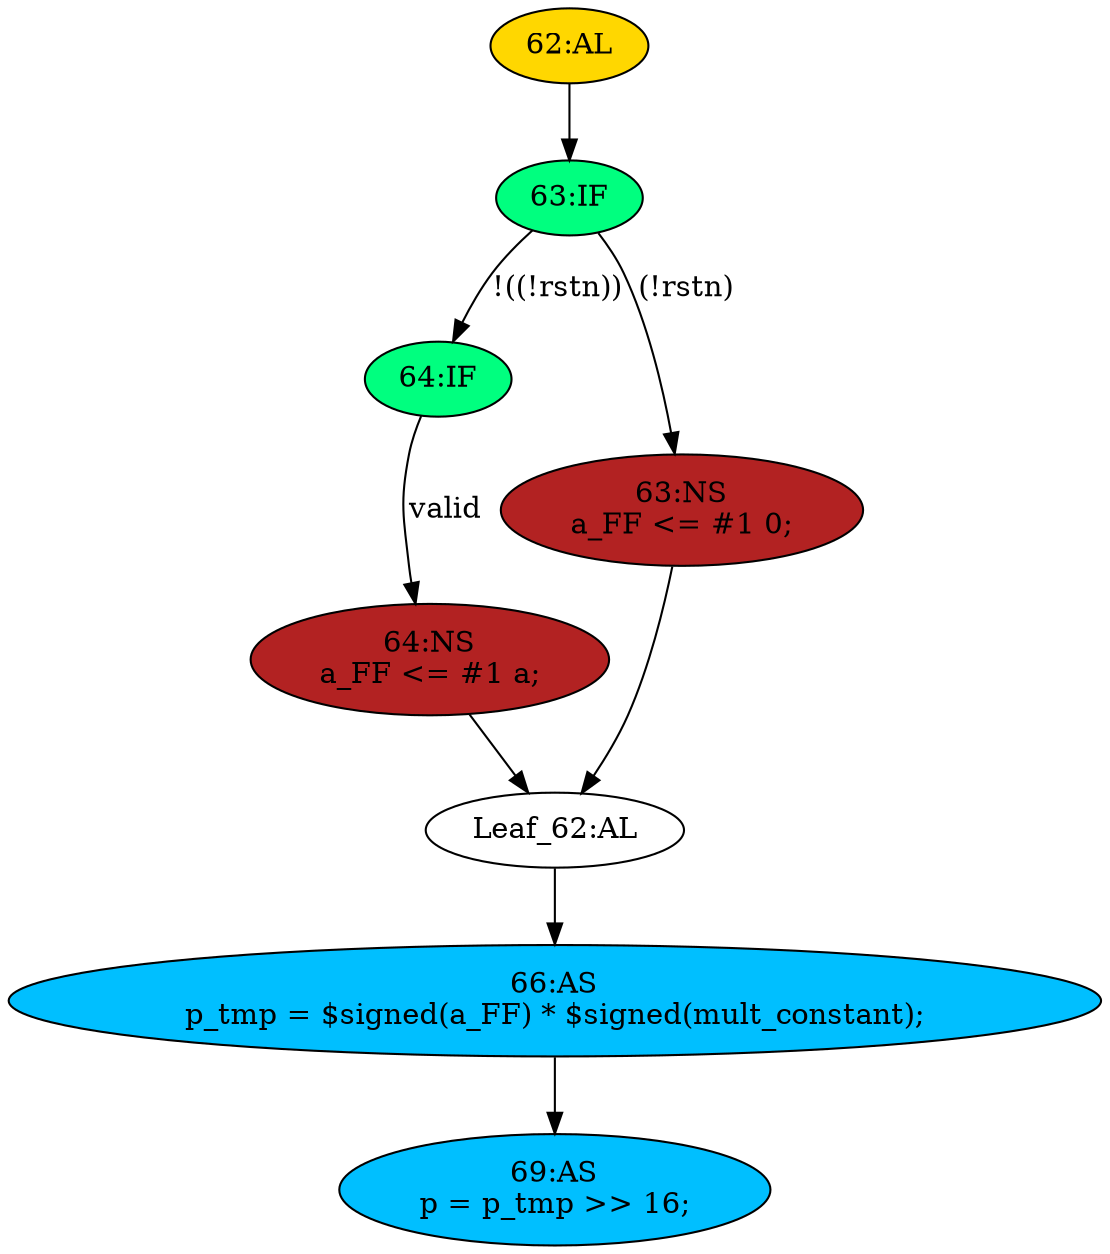 strict digraph "compose( ,  )" {
	node [label="\N"];
	"64:IF"	 [ast="<pyverilog.vparser.ast.IfStatement object at 0x7f96d62aab50>",
		fillcolor=springgreen,
		label="64:IF",
		statements="[]",
		style=filled,
		typ=IfStatement];
	"64:NS"	 [ast="<pyverilog.vparser.ast.NonblockingSubstitution object at 0x7f96d664cbd0>",
		fillcolor=firebrick,
		label="64:NS
a_FF <= #1 a;",
		statements="[<pyverilog.vparser.ast.NonblockingSubstitution object at 0x7f96d664cbd0>]",
		style=filled,
		typ=NonblockingSubstitution];
	"64:IF" -> "64:NS"	 [cond="['valid']",
		label=valid,
		lineno=64];
	"Leaf_62:AL"	 [def_var="['a_FF']",
		label="Leaf_62:AL"];
	"64:NS" -> "Leaf_62:AL"	 [cond="[]",
		lineno=None];
	"63:NS"	 [ast="<pyverilog.vparser.ast.NonblockingSubstitution object at 0x7f96d62aad90>",
		fillcolor=firebrick,
		label="63:NS
a_FF <= #1 0;",
		statements="[<pyverilog.vparser.ast.NonblockingSubstitution object at 0x7f96d62aad90>]",
		style=filled,
		typ=NonblockingSubstitution];
	"63:NS" -> "Leaf_62:AL"	 [cond="[]",
		lineno=None];
	"66:AS"	 [ast="<pyverilog.vparser.ast.Assign object at 0x7f96d6157f10>",
		def_var="['p_tmp']",
		fillcolor=deepskyblue,
		label="66:AS
p_tmp = $signed(a_FF) * $signed(mult_constant);",
		statements="[]",
		style=filled,
		typ=Assign,
		use_var="['a_FF']"];
	"69:AS"	 [ast="<pyverilog.vparser.ast.Assign object at 0x7f96d629b250>",
		def_var="['p']",
		fillcolor=deepskyblue,
		label="69:AS
p = p_tmp >> 16;",
		statements="[]",
		style=filled,
		typ=Assign,
		use_var="['p_tmp']"];
	"66:AS" -> "69:AS";
	"62:AL"	 [ast="<pyverilog.vparser.ast.Always object at 0x7f96d62b0d50>",
		clk_sens=True,
		fillcolor=gold,
		label="62:AL",
		sens="['clk']",
		statements="[]",
		style=filled,
		typ=Always,
		use_var="['a', 'rstn', 'valid']"];
	"63:IF"	 [ast="<pyverilog.vparser.ast.IfStatement object at 0x7f96d62aa290>",
		fillcolor=springgreen,
		label="63:IF",
		statements="[]",
		style=filled,
		typ=IfStatement];
	"62:AL" -> "63:IF"	 [cond="[]",
		lineno=None];
	"63:IF" -> "64:IF"	 [cond="['rstn']",
		label="!((!rstn))",
		lineno=63];
	"63:IF" -> "63:NS"	 [cond="['rstn']",
		label="(!rstn)",
		lineno=63];
	"Leaf_62:AL" -> "66:AS";
}
